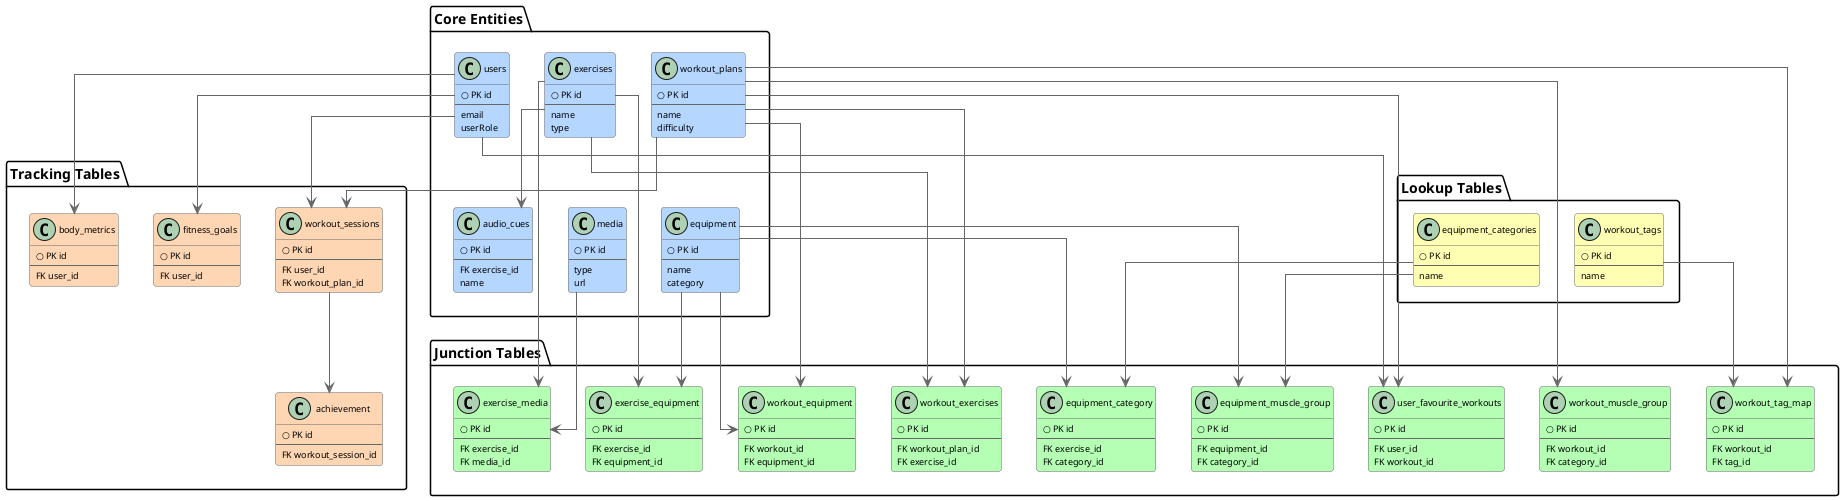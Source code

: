 @startuml Overview_ERD

' Page settings for vertical layout
skinparam pageMargin 10
skinparam pageExternalColor white
skinparam pageBorderColor white
skinparam page {
    width 900
    height 1800
}

' Styling
hide methods
hide stereotypes
skinparam linetype ortho
skinparam class {
    BackgroundColor<<Core>> #B4D6FF
    BackgroundColor<<Junction>> #B4FFB4
    BackgroundColor<<Lookup>> #FFFFB4
    BackgroundColor<<Tracking>> #FFD6B4
    BorderColor #666666
    ArrowColor #666666
    FontSize 10
    AttributeFontSize 9
}

' Top Section - Core Entities
package "Core Entities" {
    together {
        class users << Core >> {
            ○ PK id
            --
            email
            userRole
        }

        class exercises << Core >> {
            ○ PK id
            --
            name
            type
        }

        class workout_plans << Core >> {
            ○ PK id
            --
            name
            difficulty
        }
    }

    together {
        class equipment << Core >> {
            ○ PK id
            --
            name
            category
        }

        class media << Core >> {
            ○ PK id
            --
            type
            url
        }

        class audio_cues << Core >> {
            ○ PK id
            --
            FK exercise_id
            name
        }
    }
}

' Side Sections
package "Lookup Tables" {
    class workout_tags << Lookup >> {
        ○ PK id
        --
        name
    }

    class equipment_categories << Lookup >> {
        ○ PK id
        --
        name
    }
}

package "Tracking Tables" {
    together {
        class body_metrics << Tracking >> {
            ○ PK id
            --
            FK user_id
        }

        class fitness_goals << Tracking >> {
            ○ PK id
            --
            FK user_id
        }
    }

    together {
        class workout_sessions << Tracking >> {
            ○ PK id
            --
            FK user_id
            FK workout_plan_id
        }

        class achievement << Tracking >> {
            ○ PK id
            --
            FK workout_session_id
        }
    }
}

' Junction Tables in Two Rows
package "Junction Tables" {
    ' First Row of Junction Tables
    together {
        class exercise_equipment << Junction >> {
            ○ PK id
            --
            FK exercise_id
            FK equipment_id
        }

        class exercise_media << Junction >> {
            ○ PK id
            --
            FK exercise_id
            FK media_id
        }

        class equipment_category << Junction >> {
            ○ PK id
            --
            FK exercise_id
            FK category_id
        }

        class workout_exercises << Junction >> {
            ○ PK id
            --
            FK workout_plan_id
            FK exercise_id
        }

        class workout_equipment << Junction >> {
            ○ PK id
            --
            FK workout_id
            FK equipment_id
        }
    }

    ' Second Row of Junction Tables
    together {
        class workout_muscle_group << Junction >> {
            ○ PK id
            --
            FK workout_id
            FK category_id
        }

        class workout_tag_map << Junction >> {
            ○ PK id
            --
            FK workout_id
            FK tag_id
        }

        class user_favourite_workouts << Junction >> {
            ○ PK id
            --
            FK user_id
            FK workout_id
        }

        class equipment_muscle_group << Junction >> {
            ○ PK id
            --
            FK equipment_id
            FK category_id
        }
    }
}

' Layout hints
workout_tags -[hidden]d- workout_tag_map
equipment_categories -[hidden]d- equipment_category

' Core to Junction relationships
users -d-> workout_sessions
users -d-> body_metrics
users -d-> fitness_goals
users -d-> user_favourite_workouts

exercises -d-> exercise_equipment
exercises -d-> exercise_media
exercises -d-> audio_cues
exercises -d-> workout_exercises

workout_plans -d-> workout_exercises
workout_plans -d-> workout_equipment
workout_plans -d-> workout_muscle_group
workout_plans -d-> workout_tag_map
workout_plans -d-> workout_sessions
workout_plans -d-> user_favourite_workouts

equipment -d-> equipment_muscle_group
equipment -d-> exercise_equipment
equipment -d-> workout_equipment
equipment -d-> equipment_category

media -d-> exercise_media

' Lookup to Junction relationships
workout_tags -d-> workout_tag_map
equipment_categories -d-> equipment_category
equipment_categories -d-> equipment_muscle_group

' Tracking relationships
workout_sessions -d-> achievement

@enduml 